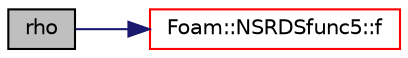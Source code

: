 digraph "rho"
{
  bgcolor="transparent";
  edge [fontname="Helvetica",fontsize="10",labelfontname="Helvetica",labelfontsize="10"];
  node [fontname="Helvetica",fontsize="10",shape=record];
  rankdir="LR";
  Node44 [label="rho",height=0.2,width=0.4,color="black", fillcolor="grey75", style="filled", fontcolor="black"];
  Node44 -> Node45 [color="midnightblue",fontsize="10",style="solid",fontname="Helvetica"];
  Node45 [label="Foam::NSRDSfunc5::f",height=0.2,width=0.4,color="red",URL="$a31793.html#a44a3c8c9472a1fd8054ed8f5fd36e77a",tooltip="Evaluate the function and return the result. "];
}
